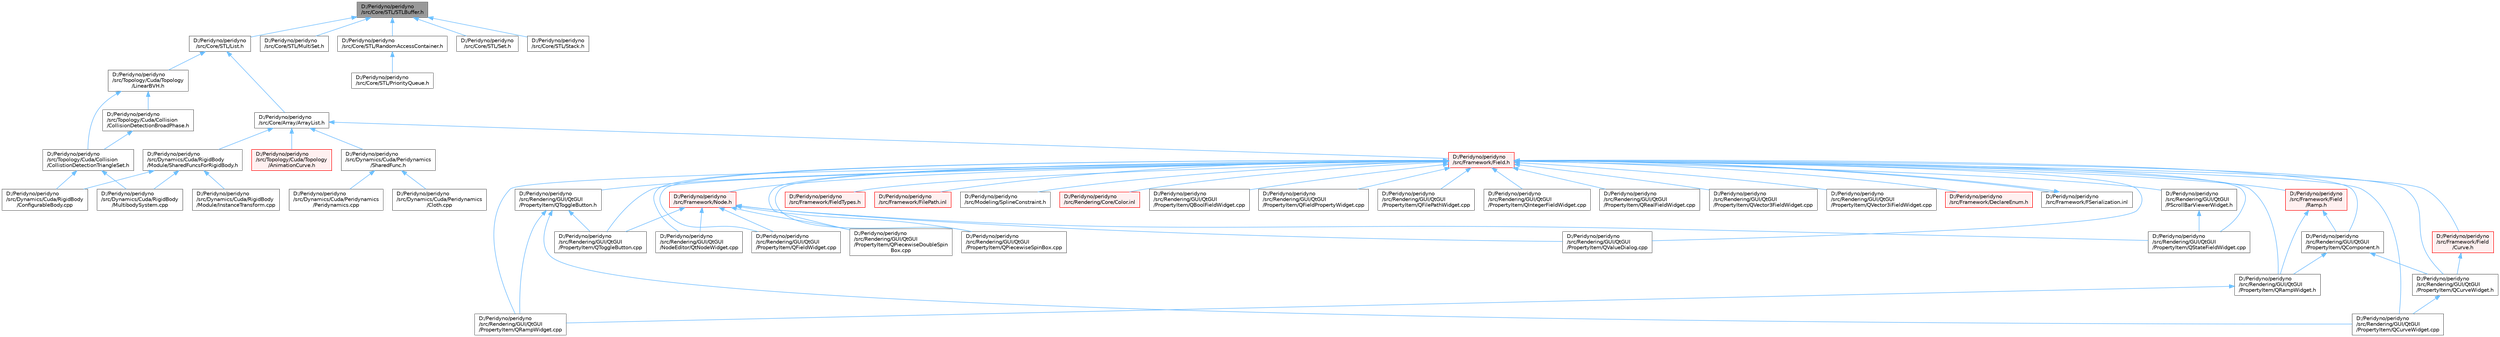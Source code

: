 digraph "D:/Peridyno/peridyno/src/Core/STL/STLBuffer.h"
{
 // LATEX_PDF_SIZE
  bgcolor="transparent";
  edge [fontname=Helvetica,fontsize=10,labelfontname=Helvetica,labelfontsize=10];
  node [fontname=Helvetica,fontsize=10,shape=box,height=0.2,width=0.4];
  Node1 [id="Node000001",label="D:/Peridyno/peridyno\l/src/Core/STL/STLBuffer.h",height=0.2,width=0.4,color="gray40", fillcolor="grey60", style="filled", fontcolor="black",tooltip=" "];
  Node1 -> Node2 [id="edge1_Node000001_Node000002",dir="back",color="steelblue1",style="solid",tooltip=" "];
  Node2 [id="Node000002",label="D:/Peridyno/peridyno\l/src/Core/STL/List.h",height=0.2,width=0.4,color="grey40", fillcolor="white", style="filled",URL="$_list_8h.html",tooltip=" "];
  Node2 -> Node3 [id="edge2_Node000002_Node000003",dir="back",color="steelblue1",style="solid",tooltip=" "];
  Node3 [id="Node000003",label="D:/Peridyno/peridyno\l/src/Core/Array/ArrayList.h",height=0.2,width=0.4,color="grey40", fillcolor="white", style="filled",URL="$_array_list_8h.html",tooltip=" "];
  Node3 -> Node4 [id="edge3_Node000003_Node000004",dir="back",color="steelblue1",style="solid",tooltip=" "];
  Node4 [id="Node000004",label="D:/Peridyno/peridyno\l/src/Dynamics/Cuda/Peridynamics\l/SharedFunc.h",height=0.2,width=0.4,color="grey40", fillcolor="white", style="filled",URL="$_shared_func_8h.html",tooltip=" "];
  Node4 -> Node5 [id="edge4_Node000004_Node000005",dir="back",color="steelblue1",style="solid",tooltip=" "];
  Node5 [id="Node000005",label="D:/Peridyno/peridyno\l/src/Dynamics/Cuda/Peridynamics\l/Cloth.cpp",height=0.2,width=0.4,color="grey40", fillcolor="white", style="filled",URL="$_cloth_8cpp.html",tooltip=" "];
  Node4 -> Node6 [id="edge5_Node000004_Node000006",dir="back",color="steelblue1",style="solid",tooltip=" "];
  Node6 [id="Node000006",label="D:/Peridyno/peridyno\l/src/Dynamics/Cuda/Peridynamics\l/Peridynamics.cpp",height=0.2,width=0.4,color="grey40", fillcolor="white", style="filled",URL="$_peridynamics_8cpp.html",tooltip=" "];
  Node3 -> Node7 [id="edge6_Node000003_Node000007",dir="back",color="steelblue1",style="solid",tooltip=" "];
  Node7 [id="Node000007",label="D:/Peridyno/peridyno\l/src/Dynamics/Cuda/RigidBody\l/Module/SharedFuncsForRigidBody.h",height=0.2,width=0.4,color="grey40", fillcolor="white", style="filled",URL="$_shared_funcs_for_rigid_body_8h.html",tooltip=" "];
  Node7 -> Node8 [id="edge7_Node000007_Node000008",dir="back",color="steelblue1",style="solid",tooltip=" "];
  Node8 [id="Node000008",label="D:/Peridyno/peridyno\l/src/Dynamics/Cuda/RigidBody\l/ConfigurableBody.cpp",height=0.2,width=0.4,color="grey40", fillcolor="white", style="filled",URL="$_configurable_body_8cpp.html",tooltip=" "];
  Node7 -> Node9 [id="edge8_Node000007_Node000009",dir="back",color="steelblue1",style="solid",tooltip=" "];
  Node9 [id="Node000009",label="D:/Peridyno/peridyno\l/src/Dynamics/Cuda/RigidBody\l/Module/InstanceTransform.cpp",height=0.2,width=0.4,color="grey40", fillcolor="white", style="filled",URL="$_instance_transform_8cpp.html",tooltip=" "];
  Node7 -> Node10 [id="edge9_Node000007_Node000010",dir="back",color="steelblue1",style="solid",tooltip=" "];
  Node10 [id="Node000010",label="D:/Peridyno/peridyno\l/src/Dynamics/Cuda/RigidBody\l/MultibodySystem.cpp",height=0.2,width=0.4,color="grey40", fillcolor="white", style="filled",URL="$_multibody_system_8cpp.html",tooltip=" "];
  Node3 -> Node11 [id="edge10_Node000003_Node000011",dir="back",color="steelblue1",style="solid",tooltip=" "];
  Node11 [id="Node000011",label="D:/Peridyno/peridyno\l/src/Framework/Field.h",height=0.2,width=0.4,color="red", fillcolor="#FFF0F0", style="filled",URL="$_field_8h.html",tooltip=" "];
  Node11 -> Node12 [id="edge11_Node000011_Node000012",dir="back",color="steelblue1",style="solid",tooltip=" "];
  Node12 [id="Node000012",label="D:/Peridyno/peridyno\l/src/Framework/DeclareEnum.h",height=0.2,width=0.4,color="red", fillcolor="#FFF0F0", style="filled",URL="$_declare_enum_8h.html",tooltip=" "];
  Node11 -> Node590 [id="edge12_Node000011_Node000590",dir="back",color="steelblue1",style="solid",tooltip=" "];
  Node590 [id="Node000590",label="D:/Peridyno/peridyno\l/src/Framework/FSerialization.inl",height=0.2,width=0.4,color="grey40", fillcolor="white", style="filled",URL="$_f_serialization_8inl.html",tooltip=" "];
  Node590 -> Node11 [id="edge13_Node000590_Node000011",dir="back",color="steelblue1",style="solid",tooltip=" "];
  Node11 -> Node591 [id="edge14_Node000011_Node000591",dir="back",color="steelblue1",style="solid",tooltip=" "];
  Node591 [id="Node000591",label="D:/Peridyno/peridyno\l/src/Framework/Field\l/Curve.h",height=0.2,width=0.4,color="red", fillcolor="#FFF0F0", style="filled",URL="$_curve_8h.html",tooltip=" "];
  Node591 -> Node593 [id="edge15_Node000591_Node000593",dir="back",color="steelblue1",style="solid",tooltip=" "];
  Node593 [id="Node000593",label="D:/Peridyno/peridyno\l/src/Rendering/GUI/QtGUI\l/PropertyItem/QCurveWidget.h",height=0.2,width=0.4,color="grey40", fillcolor="white", style="filled",URL="$_q_curve_widget_8h.html",tooltip=" "];
  Node593 -> Node594 [id="edge16_Node000593_Node000594",dir="back",color="steelblue1",style="solid",tooltip=" "];
  Node594 [id="Node000594",label="D:/Peridyno/peridyno\l/src/Rendering/GUI/QtGUI\l/PropertyItem/QCurveWidget.cpp",height=0.2,width=0.4,color="grey40", fillcolor="white", style="filled",URL="$_q_curve_widget_8cpp.html",tooltip=" "];
  Node11 -> Node595 [id="edge17_Node000011_Node000595",dir="back",color="steelblue1",style="solid",tooltip=" "];
  Node595 [id="Node000595",label="D:/Peridyno/peridyno\l/src/Framework/Field\l/Ramp.h",height=0.2,width=0.4,color="red", fillcolor="#FFF0F0", style="filled",URL="$_ramp_8h.html",tooltip=" "];
  Node595 -> Node597 [id="edge18_Node000595_Node000597",dir="back",color="steelblue1",style="solid",tooltip=" "];
  Node597 [id="Node000597",label="D:/Peridyno/peridyno\l/src/Rendering/GUI/QtGUI\l/PropertyItem/QComponent.h",height=0.2,width=0.4,color="grey40", fillcolor="white", style="filled",URL="$_q_component_8h.html",tooltip=" "];
  Node597 -> Node593 [id="edge19_Node000597_Node000593",dir="back",color="steelblue1",style="solid",tooltip=" "];
  Node597 -> Node598 [id="edge20_Node000597_Node000598",dir="back",color="steelblue1",style="solid",tooltip=" "];
  Node598 [id="Node000598",label="D:/Peridyno/peridyno\l/src/Rendering/GUI/QtGUI\l/PropertyItem/QRampWidget.h",height=0.2,width=0.4,color="grey40", fillcolor="white", style="filled",URL="$_q_ramp_widget_8h.html",tooltip=" "];
  Node598 -> Node599 [id="edge21_Node000598_Node000599",dir="back",color="steelblue1",style="solid",tooltip=" "];
  Node599 [id="Node000599",label="D:/Peridyno/peridyno\l/src/Rendering/GUI/QtGUI\l/PropertyItem/QRampWidget.cpp",height=0.2,width=0.4,color="grey40", fillcolor="white", style="filled",URL="$_q_ramp_widget_8cpp.html",tooltip=" "];
  Node595 -> Node598 [id="edge22_Node000595_Node000598",dir="back",color="steelblue1",style="solid",tooltip=" "];
  Node11 -> Node600 [id="edge23_Node000011_Node000600",dir="back",color="steelblue1",style="solid",tooltip=" "];
  Node600 [id="Node000600",label="D:/Peridyno/peridyno\l/src/Framework/FieldTypes.h",height=0.2,width=0.4,color="red", fillcolor="#FFF0F0", style="filled",URL="$_field_types_8h.html",tooltip=" "];
  Node11 -> Node601 [id="edge24_Node000011_Node000601",dir="back",color="steelblue1",style="solid",tooltip=" "];
  Node601 [id="Node000601",label="D:/Peridyno/peridyno\l/src/Framework/FilePath.inl",height=0.2,width=0.4,color="red", fillcolor="#FFF0F0", style="filled",URL="$_file_path_8inl.html",tooltip=" "];
  Node11 -> Node267 [id="edge25_Node000011_Node000267",dir="back",color="steelblue1",style="solid",tooltip=" "];
  Node267 [id="Node000267",label="D:/Peridyno/peridyno\l/src/Framework/Node.h",height=0.2,width=0.4,color="red", fillcolor="#FFF0F0", style="filled",URL="$_node_8h.html",tooltip=" "];
  Node267 -> Node441 [id="edge26_Node000267_Node000441",dir="back",color="steelblue1",style="solid",tooltip=" "];
  Node441 [id="Node000441",label="D:/Peridyno/peridyno\l/src/Rendering/GUI/QtGUI\l/NodeEditor/QtNodeWidget.cpp",height=0.2,width=0.4,color="grey40", fillcolor="white", style="filled",URL="$_qt_node_widget_8cpp.html",tooltip=" "];
  Node267 -> Node225 [id="edge27_Node000267_Node000225",dir="back",color="steelblue1",style="solid",tooltip=" "];
  Node225 [id="Node000225",label="D:/Peridyno/peridyno\l/src/Rendering/GUI/QtGUI\l/PropertyItem/QFieldWidget.cpp",height=0.2,width=0.4,color="grey40", fillcolor="white", style="filled",URL="$_q_field_widget_8cpp.html",tooltip=" "];
  Node267 -> Node226 [id="edge28_Node000267_Node000226",dir="back",color="steelblue1",style="solid",tooltip=" "];
  Node226 [id="Node000226",label="D:/Peridyno/peridyno\l/src/Rendering/GUI/QtGUI\l/PropertyItem/QPiecewiseDoubleSpin\lBox.cpp",height=0.2,width=0.4,color="grey40", fillcolor="white", style="filled",URL="$_q_piecewise_double_spin_box_8cpp.html",tooltip=" "];
  Node267 -> Node227 [id="edge29_Node000267_Node000227",dir="back",color="steelblue1",style="solid",tooltip=" "];
  Node227 [id="Node000227",label="D:/Peridyno/peridyno\l/src/Rendering/GUI/QtGUI\l/PropertyItem/QPiecewiseSpinBox.cpp",height=0.2,width=0.4,color="grey40", fillcolor="white", style="filled",URL="$_q_piecewise_spin_box_8cpp.html",tooltip=" "];
  Node267 -> Node443 [id="edge30_Node000267_Node000443",dir="back",color="steelblue1",style="solid",tooltip=" "];
  Node443 [id="Node000443",label="D:/Peridyno/peridyno\l/src/Rendering/GUI/QtGUI\l/PropertyItem/QStateFieldWidget.cpp",height=0.2,width=0.4,color="grey40", fillcolor="white", style="filled",URL="$_q_state_field_widget_8cpp.html",tooltip=" "];
  Node267 -> Node228 [id="edge31_Node000267_Node000228",dir="back",color="steelblue1",style="solid",tooltip=" "];
  Node228 [id="Node000228",label="D:/Peridyno/peridyno\l/src/Rendering/GUI/QtGUI\l/PropertyItem/QToggleButton.cpp",height=0.2,width=0.4,color="grey40", fillcolor="white", style="filled",URL="$_q_toggle_button_8cpp.html",tooltip=" "];
  Node267 -> Node229 [id="edge32_Node000267_Node000229",dir="back",color="steelblue1",style="solid",tooltip=" "];
  Node229 [id="Node000229",label="D:/Peridyno/peridyno\l/src/Rendering/GUI/QtGUI\l/PropertyItem/QValueDialog.cpp",height=0.2,width=0.4,color="grey40", fillcolor="white", style="filled",URL="$_q_value_dialog_8cpp.html",tooltip=" "];
  Node11 -> Node416 [id="edge33_Node000011_Node000416",dir="back",color="steelblue1",style="solid",tooltip=" "];
  Node416 [id="Node000416",label="D:/Peridyno/peridyno\l/src/Modeling/SplineConstraint.h",height=0.2,width=0.4,color="grey40", fillcolor="white", style="filled",URL="$_spline_constraint_8h.html",tooltip=" "];
  Node11 -> Node637 [id="edge34_Node000011_Node000637",dir="back",color="steelblue1",style="solid",tooltip=" "];
  Node637 [id="Node000637",label="D:/Peridyno/peridyno\l/src/Rendering/Core/Color.inl",height=0.2,width=0.4,color="red", fillcolor="#FFF0F0", style="filled",URL="$_color_8inl.html",tooltip=" "];
  Node11 -> Node441 [id="edge35_Node000011_Node000441",dir="back",color="steelblue1",style="solid",tooltip=" "];
  Node11 -> Node502 [id="edge36_Node000011_Node000502",dir="back",color="steelblue1",style="solid",tooltip=" "];
  Node502 [id="Node000502",label="D:/Peridyno/peridyno\l/src/Rendering/GUI/QtGUI\l/PScrollBarViewerWidget.h",height=0.2,width=0.4,color="grey40", fillcolor="white", style="filled",URL="$_p_scroll_bar_viewer_widget_8h.html",tooltip=" "];
  Node502 -> Node443 [id="edge37_Node000502_Node000443",dir="back",color="steelblue1",style="solid",tooltip=" "];
  Node11 -> Node607 [id="edge38_Node000011_Node000607",dir="back",color="steelblue1",style="solid",tooltip=" "];
  Node607 [id="Node000607",label="D:/Peridyno/peridyno\l/src/Rendering/GUI/QtGUI\l/PropertyItem/QBoolFieldWidget.cpp",height=0.2,width=0.4,color="grey40", fillcolor="white", style="filled",URL="$_q_bool_field_widget_8cpp.html",tooltip=" "];
  Node11 -> Node597 [id="edge39_Node000011_Node000597",dir="back",color="steelblue1",style="solid",tooltip=" "];
  Node11 -> Node594 [id="edge40_Node000011_Node000594",dir="back",color="steelblue1",style="solid",tooltip=" "];
  Node11 -> Node593 [id="edge41_Node000011_Node000593",dir="back",color="steelblue1",style="solid",tooltip=" "];
  Node11 -> Node612 [id="edge42_Node000011_Node000612",dir="back",color="steelblue1",style="solid",tooltip=" "];
  Node612 [id="Node000612",label="D:/Peridyno/peridyno\l/src/Rendering/GUI/QtGUI\l/PropertyItem/QFieldPropertyWidget.cpp",height=0.2,width=0.4,color="grey40", fillcolor="white", style="filled",URL="$_q_field_property_widget_8cpp.html",tooltip=" "];
  Node11 -> Node225 [id="edge43_Node000011_Node000225",dir="back",color="steelblue1",style="solid",tooltip=" "];
  Node11 -> Node614 [id="edge44_Node000011_Node000614",dir="back",color="steelblue1",style="solid",tooltip=" "];
  Node614 [id="Node000614",label="D:/Peridyno/peridyno\l/src/Rendering/GUI/QtGUI\l/PropertyItem/QFilePathWidget.cpp",height=0.2,width=0.4,color="grey40", fillcolor="white", style="filled",URL="$_q_file_path_widget_8cpp.html",tooltip=" "];
  Node11 -> Node616 [id="edge45_Node000011_Node000616",dir="back",color="steelblue1",style="solid",tooltip=" "];
  Node616 [id="Node000616",label="D:/Peridyno/peridyno\l/src/Rendering/GUI/QtGUI\l/PropertyItem/QIntegerFieldWidget.cpp",height=0.2,width=0.4,color="grey40", fillcolor="white", style="filled",URL="$_q_integer_field_widget_8cpp.html",tooltip=" "];
  Node11 -> Node226 [id="edge46_Node000011_Node000226",dir="back",color="steelblue1",style="solid",tooltip=" "];
  Node11 -> Node227 [id="edge47_Node000011_Node000227",dir="back",color="steelblue1",style="solid",tooltip=" "];
  Node11 -> Node599 [id="edge48_Node000011_Node000599",dir="back",color="steelblue1",style="solid",tooltip=" "];
  Node11 -> Node598 [id="edge49_Node000011_Node000598",dir="back",color="steelblue1",style="solid",tooltip=" "];
  Node11 -> Node618 [id="edge50_Node000011_Node000618",dir="back",color="steelblue1",style="solid",tooltip=" "];
  Node618 [id="Node000618",label="D:/Peridyno/peridyno\l/src/Rendering/GUI/QtGUI\l/PropertyItem/QRealFieldWidget.cpp",height=0.2,width=0.4,color="grey40", fillcolor="white", style="filled",URL="$_q_real_field_widget_8cpp.html",tooltip=" "];
  Node11 -> Node443 [id="edge51_Node000011_Node000443",dir="back",color="steelblue1",style="solid",tooltip=" "];
  Node11 -> Node228 [id="edge52_Node000011_Node000228",dir="back",color="steelblue1",style="solid",tooltip=" "];
  Node11 -> Node620 [id="edge53_Node000011_Node000620",dir="back",color="steelblue1",style="solid",tooltip=" "];
  Node620 [id="Node000620",label="D:/Peridyno/peridyno\l/src/Rendering/GUI/QtGUI\l/PropertyItem/QToggleButton.h",height=0.2,width=0.4,color="grey40", fillcolor="white", style="filled",URL="$_q_toggle_button_8h.html",tooltip=" "];
  Node620 -> Node594 [id="edge54_Node000620_Node000594",dir="back",color="steelblue1",style="solid",tooltip=" "];
  Node620 -> Node599 [id="edge55_Node000620_Node000599",dir="back",color="steelblue1",style="solid",tooltip=" "];
  Node620 -> Node228 [id="edge56_Node000620_Node000228",dir="back",color="steelblue1",style="solid",tooltip=" "];
  Node11 -> Node229 [id="edge57_Node000011_Node000229",dir="back",color="steelblue1",style="solid",tooltip=" "];
  Node11 -> Node622 [id="edge58_Node000011_Node000622",dir="back",color="steelblue1",style="solid",tooltip=" "];
  Node622 [id="Node000622",label="D:/Peridyno/peridyno\l/src/Rendering/GUI/QtGUI\l/PropertyItem/QVector3FieldWidget.cpp",height=0.2,width=0.4,color="grey40", fillcolor="white", style="filled",URL="$_q_vector3_field_widget_8cpp.html",tooltip=" "];
  Node11 -> Node624 [id="edge59_Node000011_Node000624",dir="back",color="steelblue1",style="solid",tooltip=" "];
  Node624 [id="Node000624",label="D:/Peridyno/peridyno\l/src/Rendering/GUI/QtGUI\l/PropertyItem/QVector3iFieldWidget.cpp",height=0.2,width=0.4,color="grey40", fillcolor="white", style="filled",URL="$_q_vector3i_field_widget_8cpp.html",tooltip=" "];
  Node3 -> Node650 [id="edge60_Node000003_Node000650",dir="back",color="steelblue1",style="solid",tooltip=" "];
  Node650 [id="Node000650",label="D:/Peridyno/peridyno\l/src/Topology/Cuda/Topology\l/AnimationCurve.h",height=0.2,width=0.4,color="red", fillcolor="#FFF0F0", style="filled",URL="$_animation_curve_8h.html",tooltip=" "];
  Node2 -> Node652 [id="edge61_Node000002_Node000652",dir="back",color="steelblue1",style="solid",tooltip=" "];
  Node652 [id="Node000652",label="D:/Peridyno/peridyno\l/src/Topology/Cuda/Topology\l/LinearBVH.h",height=0.2,width=0.4,color="grey40", fillcolor="white", style="filled",URL="$_linear_b_v_h_8h.html",tooltip=" "];
  Node652 -> Node104 [id="edge62_Node000652_Node000104",dir="back",color="steelblue1",style="solid",tooltip=" "];
  Node104 [id="Node000104",label="D:/Peridyno/peridyno\l/src/Topology/Cuda/Collision\l/CollisionDetectionBroadPhase.h",height=0.2,width=0.4,color="grey40", fillcolor="white", style="filled",URL="$_cuda_2_collision_2_collision_detection_broad_phase_8h.html",tooltip=" "];
  Node104 -> Node105 [id="edge63_Node000104_Node000105",dir="back",color="steelblue1",style="solid",tooltip=" "];
  Node105 [id="Node000105",label="D:/Peridyno/peridyno\l/src/Topology/Cuda/Collision\l/CollistionDetectionTriangleSet.h",height=0.2,width=0.4,color="grey40", fillcolor="white", style="filled",URL="$_collistion_detection_triangle_set_8h.html",tooltip=" "];
  Node105 -> Node8 [id="edge64_Node000105_Node000008",dir="back",color="steelblue1",style="solid",tooltip=" "];
  Node105 -> Node10 [id="edge65_Node000105_Node000010",dir="back",color="steelblue1",style="solid",tooltip=" "];
  Node652 -> Node105 [id="edge66_Node000652_Node000105",dir="back",color="steelblue1",style="solid",tooltip=" "];
  Node1 -> Node653 [id="edge67_Node000001_Node000653",dir="back",color="steelblue1",style="solid",tooltip=" "];
  Node653 [id="Node000653",label="D:/Peridyno/peridyno\l/src/Core/STL/MultiSet.h",height=0.2,width=0.4,color="grey40", fillcolor="white", style="filled",URL="$_multi_set_8h.html",tooltip=" "];
  Node1 -> Node654 [id="edge68_Node000001_Node000654",dir="back",color="steelblue1",style="solid",tooltip=" "];
  Node654 [id="Node000654",label="D:/Peridyno/peridyno\l/src/Core/STL/RandomAccessContainer.h",height=0.2,width=0.4,color="grey40", fillcolor="white", style="filled",URL="$_random_access_container_8h.html",tooltip=" "];
  Node654 -> Node655 [id="edge69_Node000654_Node000655",dir="back",color="steelblue1",style="solid",tooltip=" "];
  Node655 [id="Node000655",label="D:/Peridyno/peridyno\l/src/Core/STL/PriorityQueue.h",height=0.2,width=0.4,color="grey40", fillcolor="white", style="filled",URL="$_priority_queue_8h.html",tooltip=" "];
  Node1 -> Node656 [id="edge70_Node000001_Node000656",dir="back",color="steelblue1",style="solid",tooltip=" "];
  Node656 [id="Node000656",label="D:/Peridyno/peridyno\l/src/Core/STL/Set.h",height=0.2,width=0.4,color="grey40", fillcolor="white", style="filled",URL="$_set_8h.html",tooltip=" "];
  Node1 -> Node657 [id="edge71_Node000001_Node000657",dir="back",color="steelblue1",style="solid",tooltip=" "];
  Node657 [id="Node000657",label="D:/Peridyno/peridyno\l/src/Core/STL/Stack.h",height=0.2,width=0.4,color="grey40", fillcolor="white", style="filled",URL="$_stack_8h.html",tooltip=" "];
}
